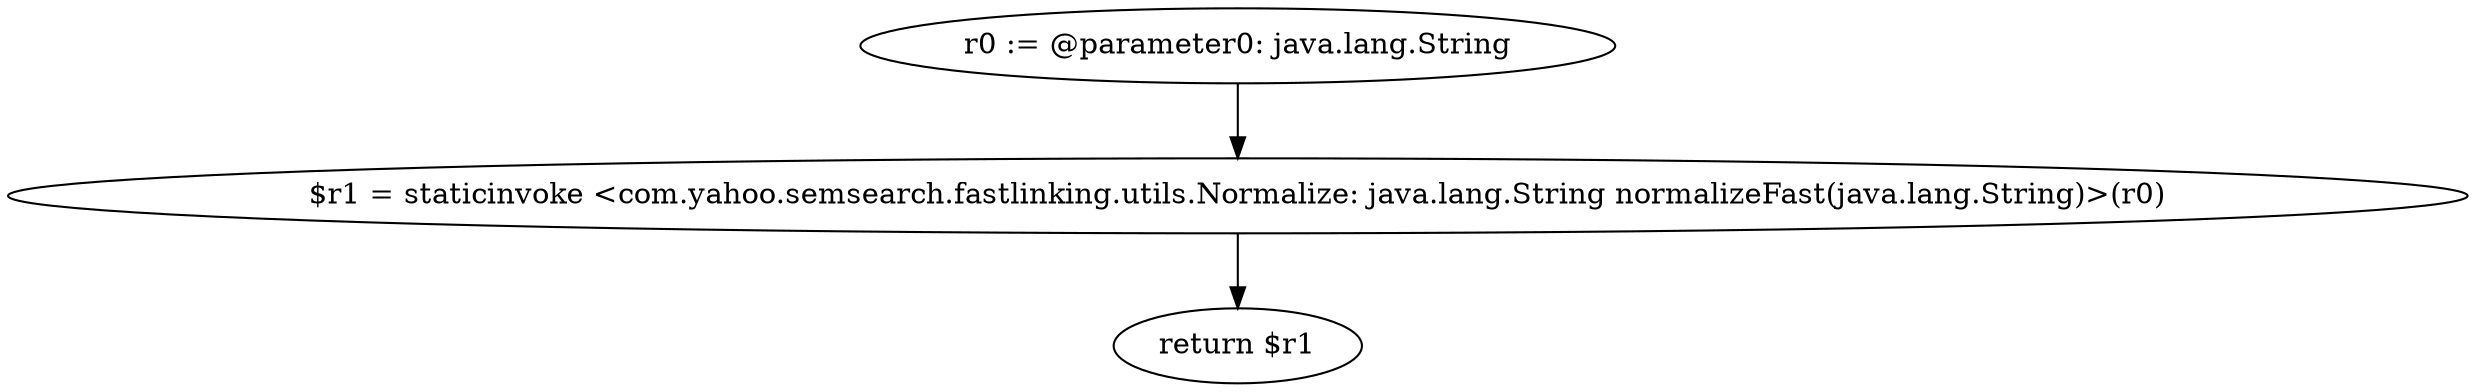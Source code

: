 digraph "unitGraph" {
    "r0 := @parameter0: java.lang.String"
    "$r1 = staticinvoke <com.yahoo.semsearch.fastlinking.utils.Normalize: java.lang.String normalizeFast(java.lang.String)>(r0)"
    "return $r1"
    "r0 := @parameter0: java.lang.String"->"$r1 = staticinvoke <com.yahoo.semsearch.fastlinking.utils.Normalize: java.lang.String normalizeFast(java.lang.String)>(r0)";
    "$r1 = staticinvoke <com.yahoo.semsearch.fastlinking.utils.Normalize: java.lang.String normalizeFast(java.lang.String)>(r0)"->"return $r1";
}
